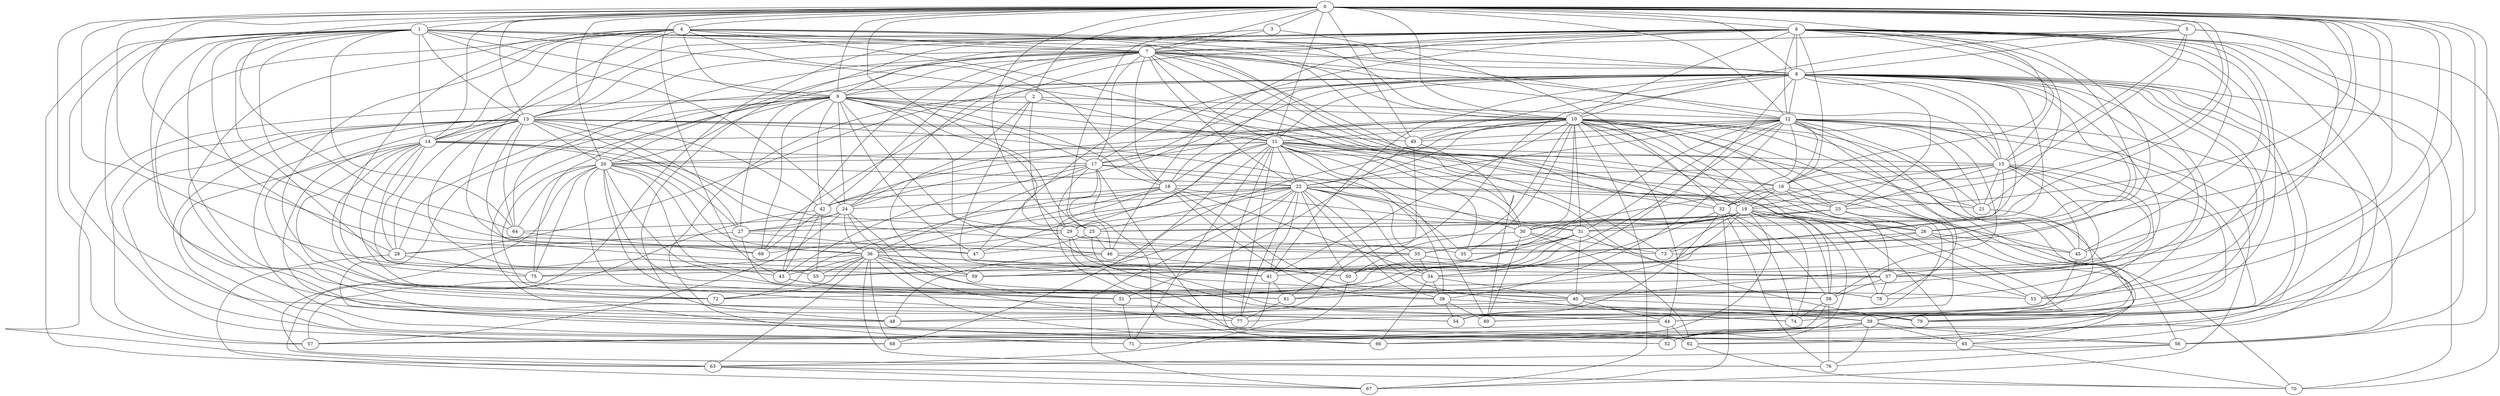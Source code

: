 strict graph "" {
	0	[w=4];
	1	[w=-3];
	0 -- 1	[w=-16];
	2	[w=11];
	0 -- 2	[w=14];
	3	[w=-14];
	0 -- 3	[w=-11];
	4	[w=-2];
	0 -- 4	[w=15];
	5	[w=15];
	0 -- 5	[w=5];
	6	[w=13];
	0 -- 6	[w=-16];
	7	[w=7];
	0 -- 7	[w=14];
	8	[w=-9];
	0 -- 8	[w=-13];
	9	[w=2];
	0 -- 9	[w=-8];
	10	[w=8];
	0 -- 10	[w=-16];
	11	[w=15];
	0 -- 11	[w=15];
	12	[w=11];
	0 -- 12	[w=6];
	13	[w=8];
	0 -- 13	[w=16];
	14	[w=16];
	0 -- 14	[w=-10];
	16	[w=-13];
	0 -- 16	[w=4];
	19	[w=9];
	0 -- 19	[w=-2];
	20	[w=-13];
	0 -- 20	[w=-14];
	23	[w=13];
	0 -- 23	[w=-6];
	25	[w=12];
	0 -- 25	[w=-7];
	29	[w=-15];
	0 -- 29	[w=14];
	31	[w=-10];
	0 -- 31	[w=-15];
	34	[w=-14];
	0 -- 34	[w=-7];
	35	[w=-6];
	0 -- 35	[w=16];
	36	[w=16];
	0 -- 36	[w=3];
	37	[w=6];
	0 -- 37	[w=10];
	39	[w=3];
	0 -- 39	[w=15];
	43	[w=-3];
	0 -- 43	[w=6];
	46	[w=-13];
	0 -- 46	[w=-10];
	49	[w=-15];
	0 -- 49	[w=8];
	53	[w=-8];
	0 -- 53	[w=6];
	55	[w=-11];
	0 -- 55	[w=-8];
	56	[w=10];
	0 -- 56	[w=-11];
	57	[w=14];
	0 -- 57	[w=3];
	64	[w=16];
	0 -- 64	[w=15];
	79	[w=16];
	0 -- 79	[w=6];
	1 -- 7	[w=14];
	1 -- 8	[w=14];
	1 -- 9	[w=10];
	1 -- 10	[w=14];
	1 -- 12	[w=14];
	1 -- 13	[w=-5];
	1 -- 14	[w=-6];
	1 -- 16	[w=-4];
	24	[w=-5];
	1 -- 24	[w=7];
	28	[w=11];
	1 -- 28	[w=-4];
	33	[w=9];
	1 -- 33	[w=-15];
	44	[w=-8];
	1 -- 44	[w=-11];
	48	[w=-12];
	1 -- 48	[w=11];
	59	[w=-6];
	1 -- 59	[w=-10];
	63	[w=-4];
	1 -- 63	[w=12];
	1 -- 64	[w=14];
	68	[w=5];
	1 -- 68	[w=11];
	72	[w=8];
	1 -- 72	[w=10];
	2 -- 11	[w=8];
	2 -- 12	[w=6];
	40	[w=-2];
	2 -- 40	[w=10];
	41	[w=13];
	2 -- 41	[w=9];
	2 -- 59	[w=13];
	71	[w=12];
	2 -- 71	[w=9];
	3 -- 7	[w=3];
	3 -- 25	[w=-11];
	32	[w=-8];
	3 -- 32	[w=10];
	4 -- 7	[w=13];
	4 -- 8	[w=-14];
	4 -- 9	[w=11];
	4 -- 10	[w=-10];
	4 -- 13	[w=-7];
	4 -- 14	[w=5];
	18	[w=-12];
	4 -- 18	[w=6];
	30	[w=3];
	4 -- 30	[w=6];
	4 -- 32	[w=4];
	4 -- 40	[w=11];
	47	[w=-8];
	4 -- 47	[w=-15];
	4 -- 48	[w=-13];
	75	[w=-14];
	4 -- 75	[w=6];
	4 -- 79	[w=10];
	5 -- 7	[w=-3];
	5 -- 8	[w=13];
	5 -- 10	[w=-7];
	15	[w=12];
	5 -- 15	[w=11];
	5 -- 19	[w=-9];
	45	[w=-14];
	5 -- 45	[w=-4];
	70	[w=-3];
	5 -- 70	[w=15];
	6 -- 7	[w=-4];
	6 -- 8	[w=5];
	6 -- 9	[w=4];
	6 -- 10	[w=-5];
	6 -- 12	[w=9];
	6 -- 13	[w=-15];
	6 -- 14	[w=15];
	6 -- 15	[w=12];
	6 -- 16	[w=-10];
	17	[w=-14];
	6 -- 17	[w=-16];
	21	[w=-9];
	6 -- 21	[w=-6];
	26	[w=-12];
	6 -- 26	[w=8];
	6 -- 35	[w=-2];
	6 -- 37	[w=2];
	6 -- 45	[w=-3];
	6 -- 46	[w=11];
	6 -- 48	[w=-6];
	52	[w=-8];
	6 -- 52	[w=-13];
	6 -- 56	[w=3];
	6 -- 63	[w=13];
	65	[w=14];
	6 -- 65	[w=-6];
	69	[w=-4];
	6 -- 69	[w=6];
	73	[w=-10];
	6 -- 73	[w=-12];
	74	[w=-8];
	6 -- 74	[w=-13];
	7 -- 8	[w=10];
	7 -- 9	[w=-7];
	7 -- 11	[w=3];
	7 -- 12	[w=13];
	7 -- 13	[w=-15];
	7 -- 15	[w=-8];
	7 -- 17	[w=-3];
	7 -- 18	[w=11];
	7 -- 20	[w=-9];
	7 -- 21	[w=-13];
	22	[w=12];
	7 -- 22	[w=-5];
	7 -- 24	[w=-3];
	7 -- 32	[w=-7];
	42	[w=-11];
	7 -- 42	[w=-13];
	7 -- 43	[w=8];
	7 -- 49	[w=-16];
	7 -- 64	[w=11];
	7 -- 73	[w=-4];
	7 -- 75	[w=-2];
	8 -- 9	[w=14];
	8 -- 11	[w=10];
	8 -- 12	[w=-2];
	8 -- 13	[w=16];
	8 -- 15	[w=7];
	8 -- 17	[w=-7];
	8 -- 18	[w=-5];
	8 -- 23	[w=10];
	8 -- 26	[w=-7];
	8 -- 28	[w=-13];
	8 -- 33	[w=-12];
	8 -- 40	[w=16];
	8 -- 41	[w=-11];
	8 -- 42	[w=-4];
	8 -- 47	[w=16];
	8 -- 48	[w=6];
	8 -- 49	[w=5];
	8 -- 53	[w=-16];
	54	[w=-10];
	8 -- 54	[w=13];
	61	[w=-14];
	8 -- 61	[w=3];
	62	[w=11];
	8 -- 62	[w=16];
	8 -- 70	[w=12];
	8 -- 71	[w=2];
	8 -- 73	[w=-10];
	77	[w=-4];
	8 -- 77	[w=-7];
	78	[w=13];
	8 -- 78	[w=4];
	8 -- 79	[w=3];
	9 -- 10	[w=16];
	9 -- 11	[w=-7];
	9 -- 17	[w=-12];
	9 -- 18	[w=-14];
	9 -- 19	[w=9];
	9 -- 20	[w=-13];
	9 -- 24	[w=-11];
	9 -- 25	[w=9];
	27	[w=9];
	9 -- 27	[w=3];
	9 -- 28	[w=-11];
	9 -- 29	[w=10];
	9 -- 42	[w=-13];
	9 -- 46	[w=-16];
	9 -- 47	[w=15];
	9 -- 62	[w=-5];
	9 -- 63	[w=-10];
	66	[w=-7];
	9 -- 66	[w=10];
	9 -- 69	[w=-9];
	10 -- 11	[w=11];
	10 -- 17	[w=10];
	10 -- 19	[w=8];
	10 -- 21	[w=2];
	10 -- 22	[w=-9];
	10 -- 23	[w=5];
	10 -- 24	[w=3];
	10 -- 26	[w=10];
	10 -- 29	[w=12];
	10 -- 30	[w=-12];
	10 -- 31	[w=15];
	10 -- 35	[w=-16];
	10 -- 39	[w=-13];
	10 -- 41	[w=15];
	10 -- 44	[w=-4];
	10 -- 45	[w=-9];
	10 -- 49	[w=14];
	50	[w=-9];
	10 -- 50	[w=16];
	10 -- 56	[w=6];
	58	[w=-9];
	10 -- 58	[w=4];
	10 -- 65	[w=-5];
	67	[w=-7];
	10 -- 67	[w=13];
	10 -- 70	[w=-7];
	10 -- 75	[w=10];
	11 -- 15	[w=9];
	11 -- 16	[w=-12];
	11 -- 18	[w=-9];
	11 -- 20	[w=-16];
	11 -- 22	[w=-9];
	11 -- 30	[w=14];
	11 -- 35	[w=-9];
	38	[w=-3];
	11 -- 38	[w=3];
	11 -- 42	[w=-16];
	11 -- 45	[w=8];
	11 -- 47	[w=-11];
	11 -- 53	[w=5];
	60	[w=-7];
	11 -- 60	[w=-13];
	11 -- 66	[w=3];
	11 -- 68	[w=-13];
	11 -- 71	[w=9];
	11 -- 77	[w=-13];
	11 -- 79	[w=-11];
	12 -- 14	[w=11];
	12 -- 15	[w=-12];
	12 -- 16	[w=2];
	12 -- 20	[w=-14];
	12 -- 21	[w=-8];
	12 -- 22	[w=-3];
	12 -- 31	[w=10];
	12 -- 32	[w=-4];
	12 -- 38	[w=-15];
	12 -- 39	[w=-11];
	12 -- 49	[w=-10];
	12 -- 50	[w=-2];
	51	[w=2];
	12 -- 51	[w=-4];
	12 -- 56	[w=-13];
	12 -- 58	[w=-9];
	12 -- 62	[w=16];
	12 -- 67	[w=12];
	12 -- 78	[w=6];
	12 -- 79	[w=-15];
	13 -- 14	[w=4];
	13 -- 19	[w=-8];
	13 -- 20	[w=-5];
	13 -- 27	[w=3];
	13 -- 28	[w=-3];
	13 -- 30	[w=-9];
	13 -- 33	[w=-8];
	13 -- 34	[w=6];
	13 -- 37	[w=9];
	13 -- 42	[w=-5];
	13 -- 49	[w=6];
	13 -- 52	[w=6];
	13 -- 54	[w=-16];
	13 -- 57	[w=7];
	13 -- 64	[w=16];
	13 -- 68	[w=13];
	13 -- 71	[w=-10];
	14 -- 17	[w=3];
	14 -- 27	[w=-13];
	14 -- 28	[w=-12];
	14 -- 29	[w=10];
	14 -- 52	[w=3];
	14 -- 55	[w=-6];
	14 -- 58	[w=-13];
	14 -- 61	[w=-9];
	14 -- 65	[w=-6];
	14 -- 72	[w=8];
	15 -- 16	[w=-12];
	15 -- 18	[w=-7];
	15 -- 21	[w=-12];
	15 -- 23	[w=-2];
	15 -- 32	[w=5];
	15 -- 37	[w=-2];
	15 -- 40	[w=4];
	15 -- 44	[w=2];
	15 -- 45	[w=14];
	15 -- 53	[w=-11];
	15 -- 55	[w=8];
	16 -- 19	[w=3];
	16 -- 21	[w=-9];
	16 -- 23	[w=-12];
	16 -- 30	[w=15];
	16 -- 32	[w=16];
	16 -- 37	[w=15];
	17 -- 22	[w=-8];
	17 -- 24	[w=-2];
	17 -- 29	[w=12];
	17 -- 35	[w=14];
	17 -- 36	[w=-15];
	17 -- 43	[w=-3];
	17 -- 46	[w=-7];
	17 -- 62	[w=-15];
	17 -- 65	[w=-8];
	18 -- 31	[w=10];
	18 -- 34	[w=-5];
	18 -- 36	[w=-12];
	18 -- 38	[w=-4];
	18 -- 42	[w=-11];
	18 -- 56	[w=-6];
	18 -- 72	[w=14];
	18 -- 78	[w=5];
	19 -- 25	[w=-6];
	19 -- 26	[w=7];
	19 -- 29	[w=-6];
	19 -- 30	[w=-2];
	19 -- 33	[w=-12];
	19 -- 52	[w=16];
	19 -- 58	[w=-15];
	19 -- 61	[w=-16];
	19 -- 65	[w=-9];
	19 -- 66	[w=5];
	19 -- 73	[w=15];
	19 -- 74	[w=-13];
	19 -- 78	[w=9];
	20 -- 22	[w=-12];
	20 -- 36	[w=4];
	20 -- 39	[w=15];
	20 -- 43	[w=-9];
	20 -- 51	[w=-13];
	20 -- 54	[w=9];
	20 -- 64	[w=16];
	20 -- 69	[w=2];
	20 -- 72	[w=-15];
	20 -- 75	[w=-8];
	76	[w=2];
	20 -- 76	[w=-2];
	20 -- 78	[w=5];
	21 -- 44	[w=-12];
	22 -- 23	[w=10];
	22 -- 24	[w=5];
	22 -- 25	[w=6];
	22 -- 26	[w=-3];
	22 -- 27	[w=-6];
	22 -- 31	[w=-11];
	22 -- 33	[w=-10];
	22 -- 34	[w=-15];
	22 -- 38	[w=-12];
	22 -- 41	[w=10];
	22 -- 50	[w=-13];
	22 -- 59	[w=7];
	22 -- 67	[w=3];
	22 -- 69	[w=2];
	22 -- 74	[w=-4];
	22 -- 77	[w=11];
	23 -- 25	[w=-5];
	23 -- 26	[w=14];
	23 -- 27	[w=5];
	23 -- 31	[w=10];
	23 -- 54	[w=16];
	23 -- 60	[w=-4];
	24 -- 27	[w=-5];
	24 -- 36	[w=-9];
	24 -- 51	[w=6];
	24 -- 57	[w=2];
	24 -- 64	[w=10];
	24 -- 77	[w=-15];
	25 -- 46	[w=-5];
	25 -- 47	[w=-6];
	25 -- 74	[w=-7];
	26 -- 39	[w=-8];
	26 -- 41	[w=-7];
	26 -- 45	[w=-13];
	26 -- 59	[w=-11];
	27 -- 28	[w=10];
	27 -- 38	[w=-10];
	27 -- 47	[w=-7];
	28 -- 67	[w=6];
	28 -- 75	[w=13];
	29 -- 35	[w=-14];
	29 -- 36	[w=6];
	29 -- 44	[w=10];
	29 -- 73	[w=-6];
	29 -- 77	[w=-5];
	30 -- 46	[w=5];
	30 -- 60	[w=16];
	30 -- 62	[w=-8];
	30 -- 73	[w=9];
	31 -- 33	[w=-9];
	31 -- 40	[w=13];
	31 -- 50	[w=-13];
	31 -- 51	[w=10];
	31 -- 53	[w=-7];
	31 -- 59	[w=15];
	32 -- 34	[w=-5];
	32 -- 54	[w=6];
	32 -- 58	[w=-9];
	32 -- 67	[w=9];
	32 -- 74	[w=-5];
	32 -- 76	[w=3];
	33 -- 34	[w=-12];
	33 -- 37	[w=11];
	33 -- 55	[w=11];
	34 -- 38	[w=-12];
	34 -- 40	[w=-4];
	34 -- 66	[w=2];
	36 -- 41	[w=15];
	36 -- 43	[w=5];
	36 -- 50	[w=-15];
	36 -- 55	[w=2];
	36 -- 59	[w=5];
	36 -- 61	[w=6];
	36 -- 63	[w=4];
	36 -- 66	[w=7];
	36 -- 68	[w=8];
	36 -- 72	[w=-14];
	36 -- 75	[w=3];
	36 -- 76	[w=-4];
	37 -- 58	[w=-8];
	37 -- 72	[w=7];
	37 -- 78	[w=14];
	38 -- 39	[w=6];
	38 -- 54	[w=14];
	38 -- 60	[w=8];
	39 -- 52	[w=2];
	39 -- 56	[w=5];
	39 -- 65	[w=-4];
	39 -- 66	[w=-7];
	39 -- 68	[w=-4];
	39 -- 71	[w=-9];
	39 -- 76	[w=16];
	40 -- 44	[w=5];
	40 -- 48	[w=11];
	40 -- 79	[w=5];
	41 -- 57	[w=2];
	41 -- 61	[w=-4];
	42 -- 43	[w=-11];
	42 -- 55	[w=-5];
	42 -- 57	[w=8];
	42 -- 69	[w=-9];
	43 -- 51	[w=7];
	43 -- 53	[w=2];
	44 -- 52	[w=-16];
	44 -- 57	[w=-15];
	44 -- 62	[w=5];
	45 -- 60	[w=-15];
	46 -- 48	[w=-7];
	46 -- 50	[w=-15];
	49 -- 51	[w=2];
	49 -- 60	[w=-9];
	49 -- 61	[w=2];
	50 -- 63	[w=-14];
	51 -- 71	[w=13];
	56 -- 63	[w=7];
	56 -- 76	[w=-5];
	58 -- 68	[w=15];
	58 -- 74	[w=11];
	58 -- 76	[w=-9];
	61 -- 77	[w=14];
	62 -- 70	[w=-4];
	63 -- 67	[w=12];
	63 -- 70	[w=9];
	64 -- 69	[w=-14];
	65 -- 70	[w=2];
}
